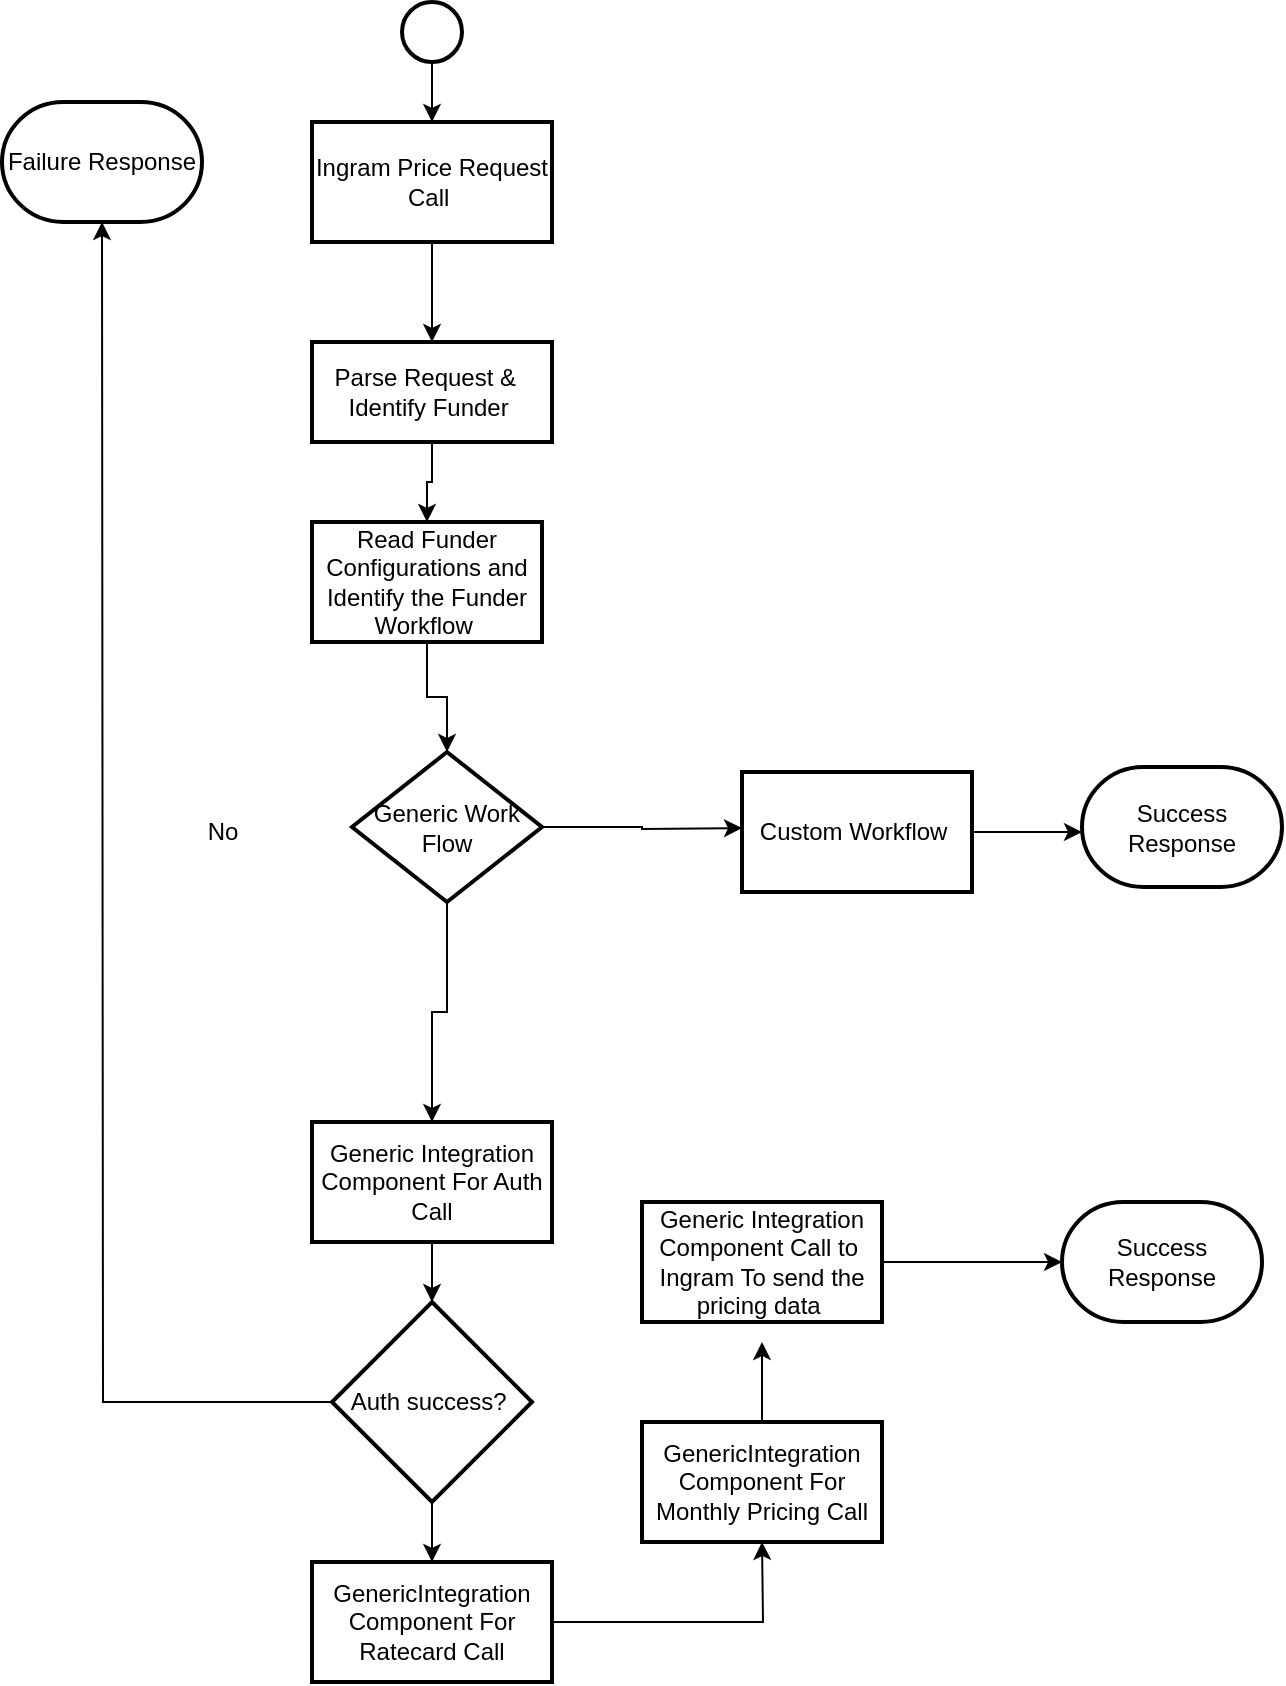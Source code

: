 <mxfile version="21.4.0" type="github">
  <diagram name="Page-1" id="_VYA6GNSWTRO3mJRv7M0">
    <mxGraphModel dx="934" dy="544" grid="1" gridSize="10" guides="1" tooltips="1" connect="1" arrows="1" fold="1" page="1" pageScale="1" pageWidth="850" pageHeight="1100" math="0" shadow="0">
      <root>
        <mxCell id="0" />
        <mxCell id="1" parent="0" />
        <mxCell id="jWgHVI19yJFmfZQgVaKP-4" value="" style="edgeStyle=orthogonalEdgeStyle;rounded=0;orthogonalLoop=1;jettySize=auto;html=1;" edge="1" parent="1" source="jWgHVI19yJFmfZQgVaKP-1" target="jWgHVI19yJFmfZQgVaKP-3">
          <mxGeometry relative="1" as="geometry" />
        </mxCell>
        <mxCell id="jWgHVI19yJFmfZQgVaKP-1" value="" style="strokeWidth=2;html=1;shape=mxgraph.flowchart.start_2;whiteSpace=wrap;" vertex="1" parent="1">
          <mxGeometry x="340" y="10" width="30" height="30" as="geometry" />
        </mxCell>
        <mxCell id="jWgHVI19yJFmfZQgVaKP-6" style="edgeStyle=orthogonalEdgeStyle;rounded=0;orthogonalLoop=1;jettySize=auto;html=1;entryX=0.5;entryY=0;entryDx=0;entryDy=0;" edge="1" parent="1" source="jWgHVI19yJFmfZQgVaKP-3" target="jWgHVI19yJFmfZQgVaKP-5">
          <mxGeometry relative="1" as="geometry" />
        </mxCell>
        <mxCell id="jWgHVI19yJFmfZQgVaKP-3" value="Ingram Price Request Call&amp;nbsp;" style="whiteSpace=wrap;html=1;strokeWidth=2;" vertex="1" parent="1">
          <mxGeometry x="295" y="70" width="120" height="60" as="geometry" />
        </mxCell>
        <mxCell id="jWgHVI19yJFmfZQgVaKP-27" style="edgeStyle=orthogonalEdgeStyle;rounded=0;orthogonalLoop=1;jettySize=auto;html=1;entryX=0.5;entryY=0;entryDx=0;entryDy=0;" edge="1" parent="1" source="jWgHVI19yJFmfZQgVaKP-5" target="jWgHVI19yJFmfZQgVaKP-26">
          <mxGeometry relative="1" as="geometry" />
        </mxCell>
        <mxCell id="jWgHVI19yJFmfZQgVaKP-5" value="Parse Request &amp;amp;&amp;nbsp;&amp;nbsp;&lt;br&gt;Identify Funder&amp;nbsp;" style="whiteSpace=wrap;html=1;strokeWidth=2;" vertex="1" parent="1">
          <mxGeometry x="295" y="180" width="120" height="50" as="geometry" />
        </mxCell>
        <mxCell id="jWgHVI19yJFmfZQgVaKP-10" style="edgeStyle=orthogonalEdgeStyle;rounded=0;orthogonalLoop=1;jettySize=auto;html=1;entryX=0.5;entryY=0;entryDx=0;entryDy=0;entryPerimeter=0;" edge="1" parent="1" source="jWgHVI19yJFmfZQgVaKP-7" target="jWgHVI19yJFmfZQgVaKP-9">
          <mxGeometry relative="1" as="geometry" />
        </mxCell>
        <mxCell id="jWgHVI19yJFmfZQgVaKP-7" value="Generic Integration Component For Auth Call" style="whiteSpace=wrap;html=1;strokeWidth=2;" vertex="1" parent="1">
          <mxGeometry x="295" y="570" width="120" height="60" as="geometry" />
        </mxCell>
        <object label="" No="" id="jWgHVI19yJFmfZQgVaKP-11">
          <mxCell style="edgeStyle=orthogonalEdgeStyle;rounded=0;orthogonalLoop=1;jettySize=auto;html=1;" edge="1" parent="1" source="jWgHVI19yJFmfZQgVaKP-9">
            <mxGeometry relative="1" as="geometry">
              <mxPoint x="190" y="120" as="targetPoint" />
            </mxGeometry>
          </mxCell>
        </object>
        <mxCell id="jWgHVI19yJFmfZQgVaKP-16" value="" style="edgeStyle=orthogonalEdgeStyle;rounded=0;orthogonalLoop=1;jettySize=auto;html=1;" edge="1" parent="1" source="jWgHVI19yJFmfZQgVaKP-9" target="jWgHVI19yJFmfZQgVaKP-15">
          <mxGeometry relative="1" as="geometry" />
        </mxCell>
        <mxCell id="jWgHVI19yJFmfZQgVaKP-9" value="Auth success?&amp;nbsp;" style="strokeWidth=2;html=1;shape=mxgraph.flowchart.decision;whiteSpace=wrap;" vertex="1" parent="1">
          <mxGeometry x="305" y="660" width="100" height="100" as="geometry" />
        </mxCell>
        <mxCell id="jWgHVI19yJFmfZQgVaKP-12" value="Failure Response" style="strokeWidth=2;html=1;shape=mxgraph.flowchart.terminator;whiteSpace=wrap;" vertex="1" parent="1">
          <mxGeometry x="140" y="60" width="100" height="60" as="geometry" />
        </mxCell>
        <mxCell id="jWgHVI19yJFmfZQgVaKP-14" value="No" style="text;html=1;align=center;verticalAlign=middle;resizable=0;points=[];autosize=1;strokeColor=none;fillColor=none;" vertex="1" parent="1">
          <mxGeometry x="230" y="410" width="40" height="30" as="geometry" />
        </mxCell>
        <mxCell id="jWgHVI19yJFmfZQgVaKP-18" style="edgeStyle=orthogonalEdgeStyle;rounded=0;orthogonalLoop=1;jettySize=auto;html=1;" edge="1" parent="1" source="jWgHVI19yJFmfZQgVaKP-15">
          <mxGeometry relative="1" as="geometry">
            <mxPoint x="520" y="780" as="targetPoint" />
          </mxGeometry>
        </mxCell>
        <mxCell id="jWgHVI19yJFmfZQgVaKP-15" value="GenericIntegration Component For Ratecard Call" style="whiteSpace=wrap;html=1;strokeWidth=2;" vertex="1" parent="1">
          <mxGeometry x="295" y="790" width="120" height="60" as="geometry" />
        </mxCell>
        <mxCell id="jWgHVI19yJFmfZQgVaKP-21" style="edgeStyle=orthogonalEdgeStyle;rounded=0;orthogonalLoop=1;jettySize=auto;html=1;" edge="1" parent="1" source="jWgHVI19yJFmfZQgVaKP-19">
          <mxGeometry relative="1" as="geometry">
            <mxPoint x="520" y="680" as="targetPoint" />
          </mxGeometry>
        </mxCell>
        <mxCell id="jWgHVI19yJFmfZQgVaKP-19" value="GenericIntegration Component For Monthly Pricing Call" style="whiteSpace=wrap;html=1;strokeWidth=2;" vertex="1" parent="1">
          <mxGeometry x="460" y="720" width="120" height="60" as="geometry" />
        </mxCell>
        <mxCell id="jWgHVI19yJFmfZQgVaKP-25" style="edgeStyle=orthogonalEdgeStyle;rounded=0;orthogonalLoop=1;jettySize=auto;html=1;entryX=0;entryY=0.5;entryDx=0;entryDy=0;entryPerimeter=0;" edge="1" parent="1" source="jWgHVI19yJFmfZQgVaKP-20" target="jWgHVI19yJFmfZQgVaKP-24">
          <mxGeometry relative="1" as="geometry" />
        </mxCell>
        <mxCell id="jWgHVI19yJFmfZQgVaKP-20" value="Generic Integration Component Call to&amp;nbsp; Ingram To send the pricing data&amp;nbsp;" style="whiteSpace=wrap;html=1;strokeWidth=2;" vertex="1" parent="1">
          <mxGeometry x="460" y="610" width="120" height="60" as="geometry" />
        </mxCell>
        <mxCell id="jWgHVI19yJFmfZQgVaKP-24" value="Success Response" style="strokeWidth=2;html=1;shape=mxgraph.flowchart.terminator;whiteSpace=wrap;" vertex="1" parent="1">
          <mxGeometry x="670" y="610" width="100" height="60" as="geometry" />
        </mxCell>
        <mxCell id="jWgHVI19yJFmfZQgVaKP-30" value="" style="edgeStyle=orthogonalEdgeStyle;rounded=0;orthogonalLoop=1;jettySize=auto;html=1;" edge="1" parent="1" source="jWgHVI19yJFmfZQgVaKP-26" target="jWgHVI19yJFmfZQgVaKP-29">
          <mxGeometry relative="1" as="geometry" />
        </mxCell>
        <mxCell id="jWgHVI19yJFmfZQgVaKP-26" value="Read Funder Configurations and Identify the Funder Workflow&amp;nbsp;" style="whiteSpace=wrap;html=1;strokeWidth=2;" vertex="1" parent="1">
          <mxGeometry x="295" y="270" width="115" height="60" as="geometry" />
        </mxCell>
        <mxCell id="jWgHVI19yJFmfZQgVaKP-31" style="edgeStyle=orthogonalEdgeStyle;rounded=0;orthogonalLoop=1;jettySize=auto;html=1;entryX=0.5;entryY=0;entryDx=0;entryDy=0;" edge="1" parent="1" source="jWgHVI19yJFmfZQgVaKP-29" target="jWgHVI19yJFmfZQgVaKP-7">
          <mxGeometry relative="1" as="geometry" />
        </mxCell>
        <mxCell id="jWgHVI19yJFmfZQgVaKP-32" style="edgeStyle=orthogonalEdgeStyle;rounded=0;orthogonalLoop=1;jettySize=auto;html=1;" edge="1" parent="1" source="jWgHVI19yJFmfZQgVaKP-29">
          <mxGeometry relative="1" as="geometry">
            <mxPoint x="510" y="423" as="targetPoint" />
          </mxGeometry>
        </mxCell>
        <mxCell id="jWgHVI19yJFmfZQgVaKP-29" value="Generic Work Flow" style="rhombus;whiteSpace=wrap;html=1;strokeWidth=2;" vertex="1" parent="1">
          <mxGeometry x="315" y="385" width="95" height="75" as="geometry" />
        </mxCell>
        <mxCell id="jWgHVI19yJFmfZQgVaKP-35" style="edgeStyle=orthogonalEdgeStyle;rounded=0;orthogonalLoop=1;jettySize=auto;html=1;" edge="1" parent="1" source="jWgHVI19yJFmfZQgVaKP-33">
          <mxGeometry relative="1" as="geometry">
            <mxPoint x="680.0" y="425" as="targetPoint" />
          </mxGeometry>
        </mxCell>
        <mxCell id="jWgHVI19yJFmfZQgVaKP-33" value="Custom Workflow&amp;nbsp;" style="whiteSpace=wrap;html=1;strokeWidth=2;" vertex="1" parent="1">
          <mxGeometry x="510" y="395" width="115" height="60" as="geometry" />
        </mxCell>
        <mxCell id="jWgHVI19yJFmfZQgVaKP-34" value="Success Response&lt;br&gt;" style="strokeWidth=2;html=1;shape=mxgraph.flowchart.terminator;whiteSpace=wrap;" vertex="1" parent="1">
          <mxGeometry x="680" y="392.5" width="100" height="60" as="geometry" />
        </mxCell>
      </root>
    </mxGraphModel>
  </diagram>
</mxfile>

